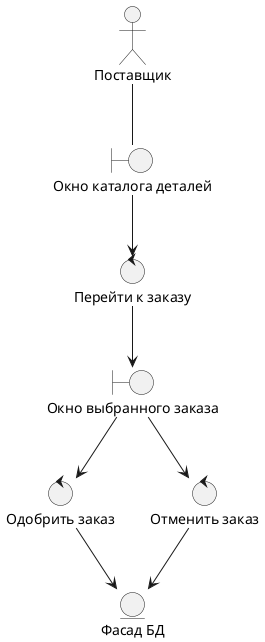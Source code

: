 @startuml 


actor "Поставщик" as seller

boundary "Окно каталога деталей" as list_of_details

control "Перейти к заказу" as to_order_list

boundary "Окно выбранного заказа" as selected_order

control "Одобрить заказ" as accept_order

control "Отменить заказ" as cansel_order

entity "Фасад БД" as facade_bd

'entity


seller--list_of_details

list_of_details-->to_order_list

to_order_list-->selected_order

selected_order-->accept_order

selected_order-->cansel_order

accept_order-->facade_bd
cansel_order-->facade_bd



@enduml